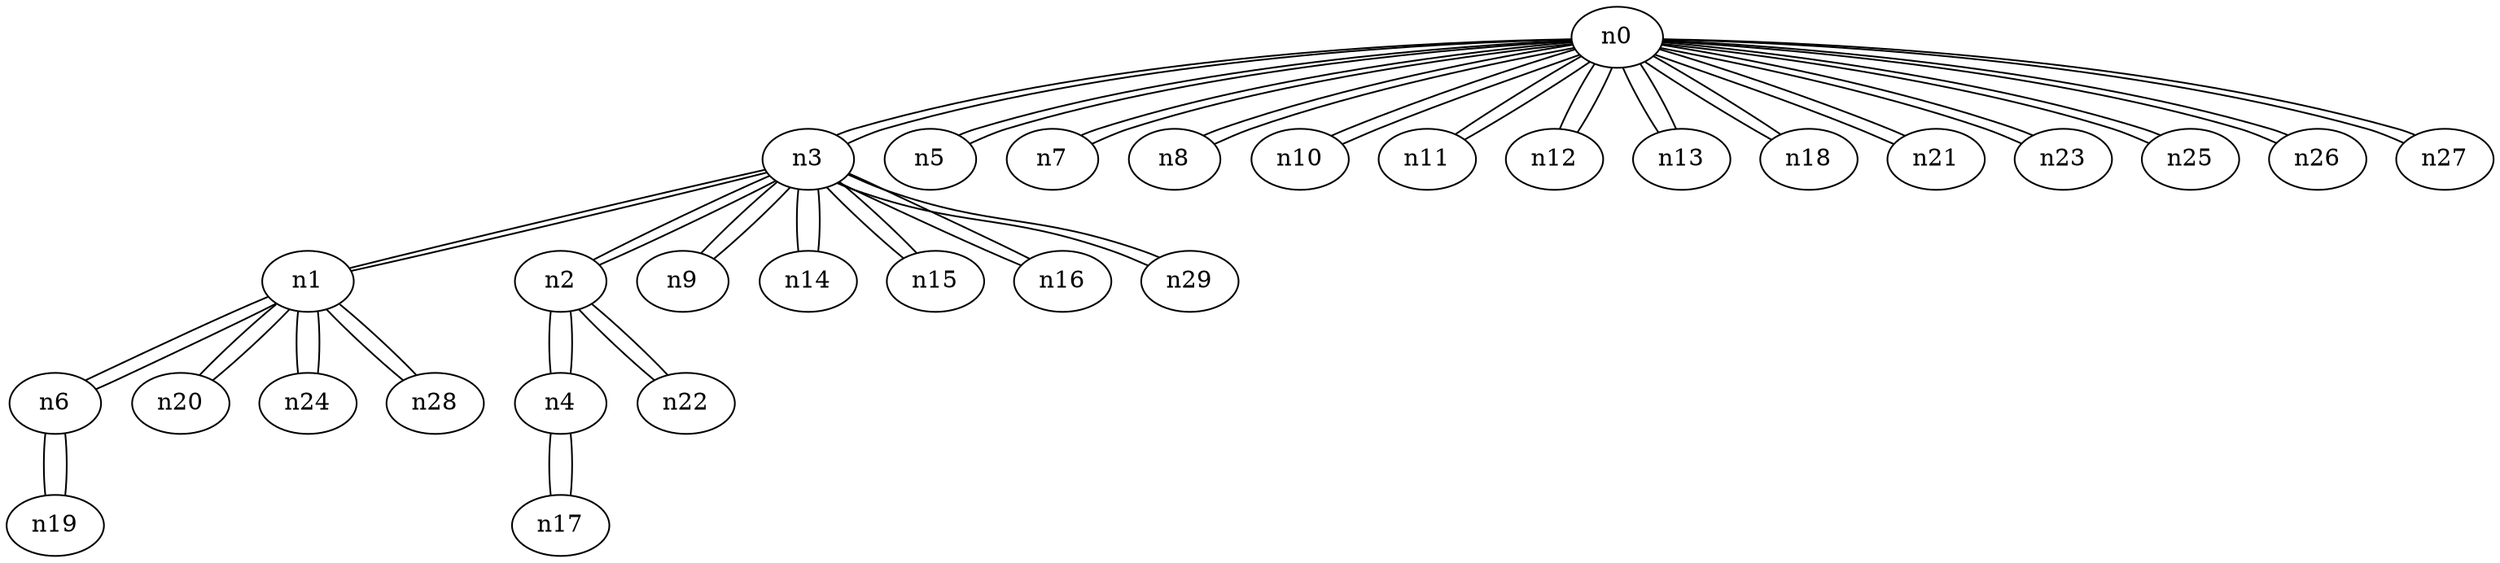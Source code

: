 graph {
n0;
n1;
n2;
n3;
n4;
n5;
n6;
n7;
n8;
n9;
n10;
n11;
n12;
n13;
n14;
n15;
n16;
n17;
n18;
n19;
n20;
n21;
n22;
n23;
n24;
n25;
n26;
n27;
n28;
n29;
n0 -- n13;
n0 -- n3;
n0 -- n21;
n0 -- n8;
n0 -- n10;
n0 -- n18;
n0 -- n11;
n0 -- n12;
n0 -- n23;
n0 -- n26;
n0 -- n25;
n0 -- n5;
n0 -- n7;
n0 -- n27;
n1 -- n6;
n1 -- n3;
n1 -- n20;
n1 -- n28;
n1 -- n24;
n2 -- n22;
n2 -- n4;
n2 -- n3;
n3 -- n2;
n3 -- n16;
n3 -- n0;
n3 -- n15;
n3 -- n9;
n3 -- n1;
n3 -- n14;
n3 -- n29;
n4 -- n2;
n4 -- n17;
n5 -- n0;
n6 -- n1;
n6 -- n19;
n7 -- n0;
n8 -- n0;
n9 -- n3;
n10 -- n0;
n11 -- n0;
n12 -- n0;
n13 -- n0;
n14 -- n3;
n15 -- n3;
n16 -- n3;
n17 -- n4;
n18 -- n0;
n19 -- n6;
n20 -- n1;
n21 -- n0;
n22 -- n2;
n23 -- n0;
n24 -- n1;
n25 -- n0;
n26 -- n0;
n27 -- n0;
n28 -- n1;
n29 -- n3;
}
